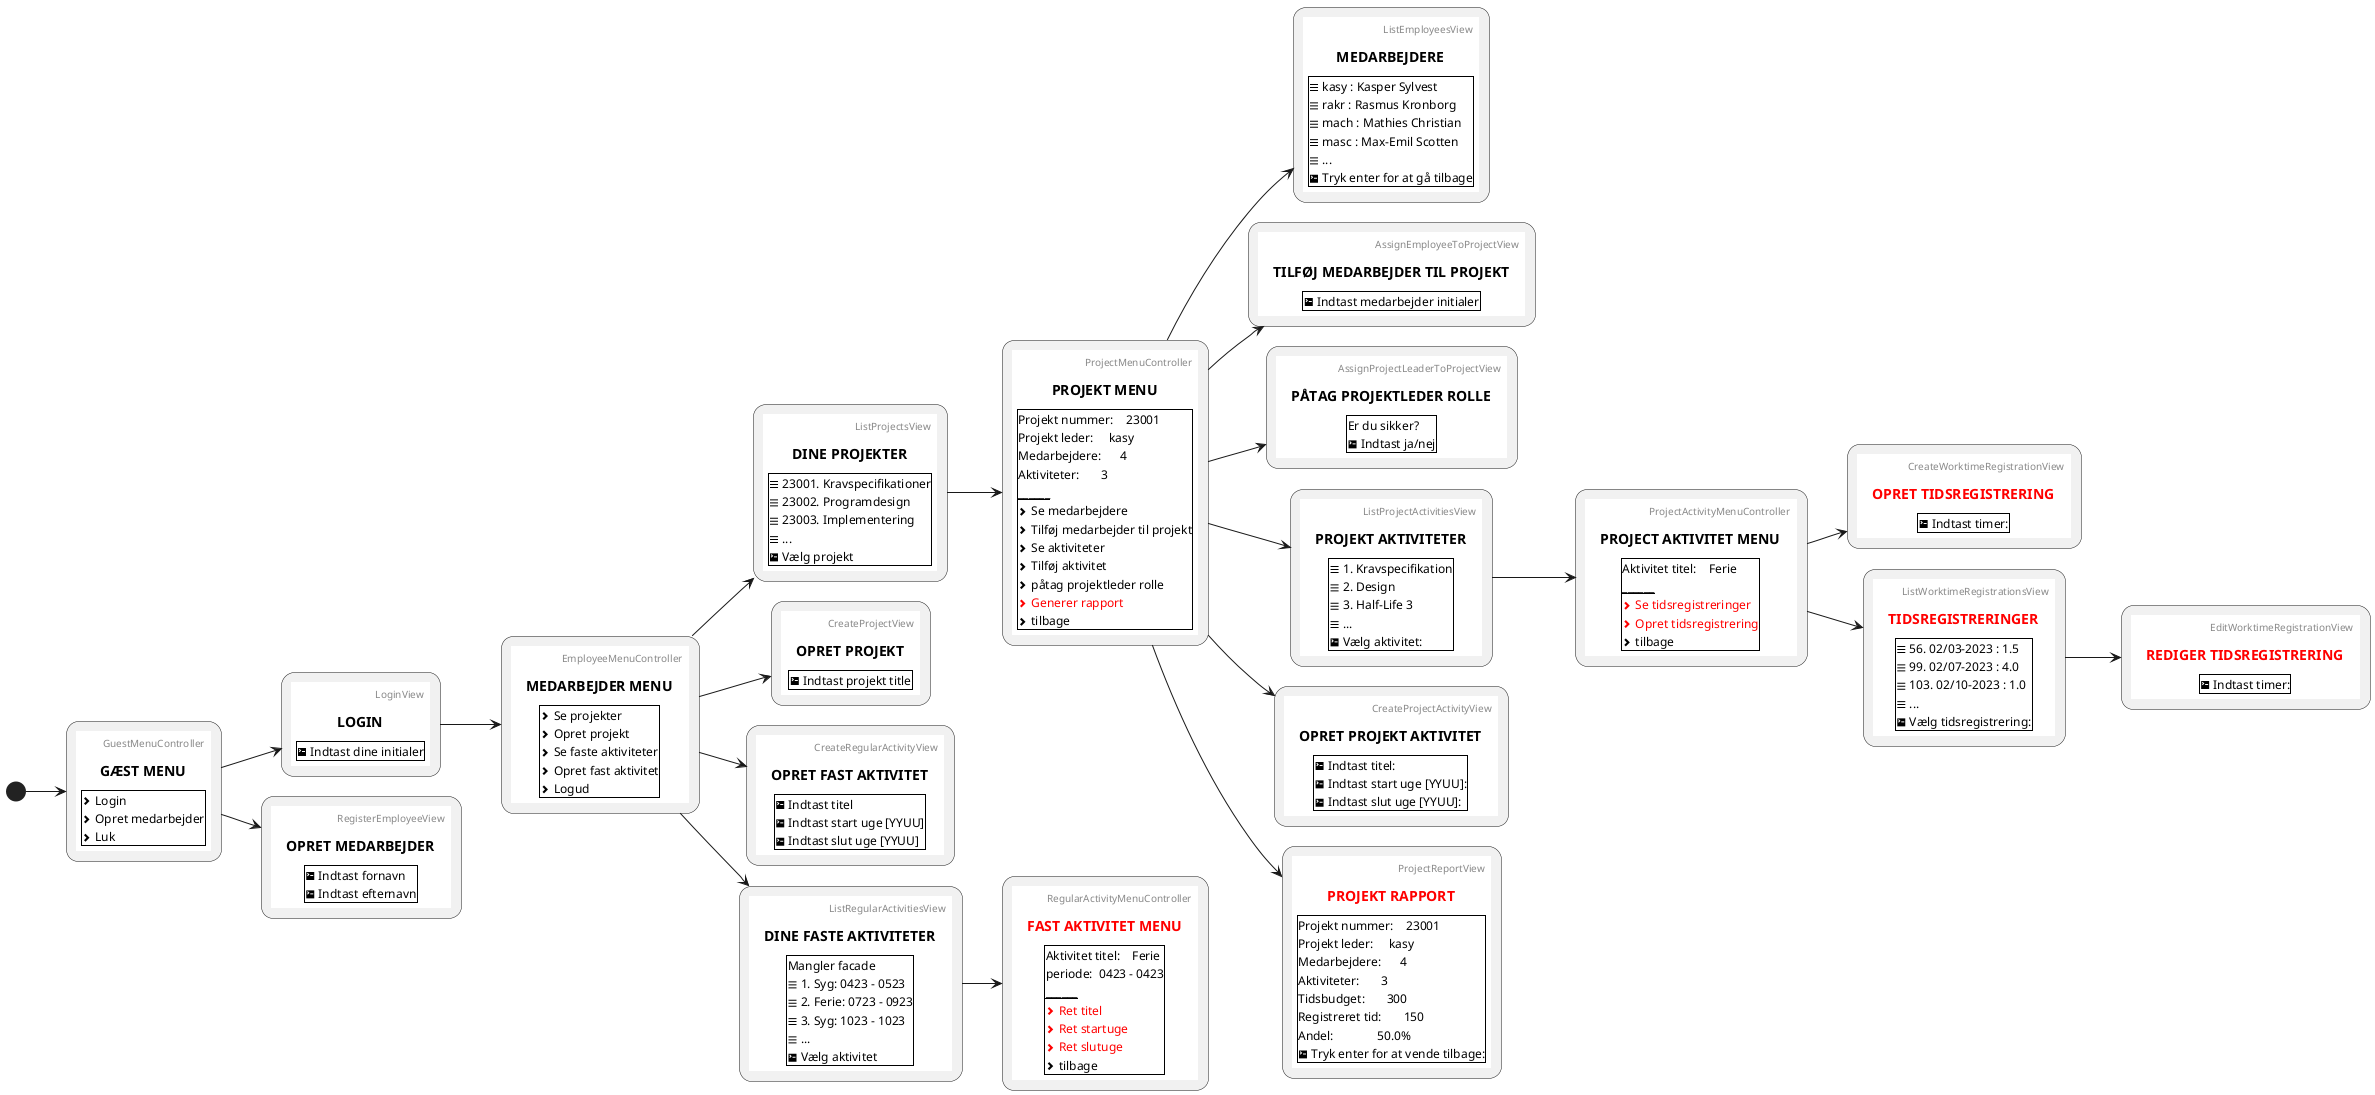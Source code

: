 @startuml
left to right direction
(*) --> "
{{
salt
{+
title GÆST MENU 
header GuestMenuController
<&chevron-right> Login
<&chevron-right> Opret medarbejder
<&chevron-right> Luk
}
}}
" as GuestMenuController

GuestMenuController --> "
{{
salt
{+
title LOGIN
header LoginView
<&terminal> Indtast dine initialer
}
}}
" as LoginView 

LoginView --> "
{{
salt
{+
title MEDARBEJDER MENU
header EmployeeMenuController
<&chevron-right> Se projekter
<&chevron-right> Opret projekt
<&chevron-right> Se faste aktiviteter
<&chevron-right> Opret fast aktivitet
<&chevron-right> Logud
}
}}
" as EmployeeMenuController

GuestMenuController --> "
{{
salt
{+
title OPRET MEDARBEJDER
header RegisterEmployeeView
<&terminal> Indtast fornavn
<&terminal> Indtast efternavn
}
}}
" as RegisterEmployeeView

EmployeeMenuController --> "
{{
salt
{+
title DINE PROJEKTER
header ListProjectsView
<&menu> 23001. Kravspecifikationer
<&menu> 23002. Programdesign
<&menu> 23003. Implementering
<&menu> ...
<&terminal> Vælg projekt
}
}}
" as ListProjectsView

ListProjectsView --> "
{{
salt
{+
title PROJEKT MENU
header ProjectMenuController
Projekt nummer:    23001
Projekt leder:     kasy
Medarbejdere:      4
Aktiviteter:       3
______________________________
<&chevron-right> Se medarbejdere
<&chevron-right> Tilføj medarbejder til projekt
<&chevron-right> Se aktiviteter
<&chevron-right> Tilføj aktivitet
<&chevron-right> påtag projektleder rolle
<color:Red><&chevron-right> Generer rapport
<&chevron-right> tilbage
}
}}
" as ProjectMenuController

EmployeeMenuController --> "
{{
salt
{+
title OPRET PROJEKT
header CreateProjectView
<&terminal> Indtast projekt title
}
}}
" as CreateProjectView

EmployeeMenuController --> "
{{
salt
{+
title OPRET FAST AKTIVITET
header CreateRegularActivityView
<&terminal> Indtast titel
<&terminal> Indtast start uge [YYUU]
<&terminal> Indtast slut uge [YYUU]
}
}}
" as CreateRegularActivityView

EmployeeMenuController --> "
{{
salt
{+
title DINE FASTE AKTIVITETER
header ListRegularActivitiesView
Mangler facade
<&menu> 1. Syg: 0423 - 0523
<&menu> 2. Ferie: 0723 - 0923
<&menu> 3. Syg: 1023 - 1023
<&menu> ...
<&terminal> Vælg aktivitet
}
}}
" as ListRegularActivitiesView

ListRegularActivitiesView --> "
{{
salt
{+
title <color:Red>FAST AKTIVITET MENU
header RegularActivityMenuController
Aktivitet titel:    Ferie
periode:  0423 - 0423
______________________________
<color:Red><&chevron-right> Ret titel
<color:Red><&chevron-right> Ret startuge
<color:Red><&chevron-right> Ret slutuge
<&chevron-right> tilbage
}
}}
" as RegularActivityMenuController

ProjectMenuController --> "
{{
salt
{+
title MEDARBEJDERE
header ListEmployeesView
<&menu> kasy : Kasper Sylvest
<&menu> rakr : Rasmus Kronborg
<&menu> mach : Mathies Christian
<&menu> masc : Max-Emil Scotten
<&menu> ...
<&terminal> Tryk enter for at gå tilbage
}
}}
" as ListEmployeesView

ProjectMenuController --> "
{{
salt
{+
title TILFØJ MEDARBEJDER TIL PROJEKT
header AssignEmployeeToProjectView
<&terminal> Indtast medarbejder initialer
}
}}
" as AssignEmployeeToProjectView

ProjectMenuController --> "
{{
salt
{+
title PÅTAG PROJEKTLEDER ROLLE
header AssignProjectLeaderToProjectView
Er du sikker?
<&terminal> Indtast ja/nej
}
}}
" as AssignProjectLeaderToProjectView

ProjectMenuController --> "
{{
salt
{+
title PROJEKT AKTIVITETER
header ListProjectActivitiesView
<&menu> 1. Kravspecifikation
<&menu> 2. Design
<&menu> 3. Half-Life 3
<&menu> ...
<&terminal> Vælg aktivitet:
}
}}
" as ListProjectActivitiesView

ProjectMenuController --> "
{{
salt
{+
title OPRET PROJEKT AKTIVITET
header CreateProjectActivityView
<&terminal> Indtast titel:
<&terminal> Indtast start uge [YYUU]:
<&terminal> Indtast slut uge [YYUU]:
}
}}
" as CreateProjectActivityView

ProjectMenuController --> "
{{
salt
{+
title <color:Red>PROJEKT RAPPORT
header ProjectReportView
Projekt nummer:    23001
Projekt leder:     kasy
Medarbejdere:      4
Aktiviteter:       3
Tidsbudget:       300
Registreret tid:       150
Andel:              50.0%
<&terminal> Tryk enter for at vende tilbage:
}
}}
" as ProjectReportView

ListProjectActivitiesView --> "
{{
salt
{+
title PROJECT AKTIVITET MENU
header ProjectActivityMenuController
Aktivitet titel:    Ferie
______________________________
<color:Red><&chevron-right> Se tidsregistreringer
<color:Red><&chevron-right> Opret tidsregistrering
<&chevron-right> tilbage
}
}}
" as ProjectActivityMenuController

ProjectActivityMenuController --> "
{{
salt
{+
title <color:Red>OPRET TIDSREGISTRERING
header CreateWorktimeRegistrationView
<&terminal> Indtast timer:
}
}}
" as CreateWorktimeRegistrationView

ProjectActivityMenuController --> "
{{
salt
{+
title <color:Red>TIDSREGISTRERINGER
header ListWorktimeRegistrationsView
<&menu> 56. 02/03-2023 : 1.5
<&menu> 99. 02/07-2023 : 4.0
<&menu> 103. 02/10-2023 : 1.0
<&menu> ...
<&terminal> Vælg tidsregistrering:
}
}}
" as ListWorktimeRegistrationsView

ListWorktimeRegistrationsView --> "
{{
salt
{+
title <color:Red>REDIGER TIDSREGISTRERING
header EditWorktimeRegistrationView
<&terminal> Indtast timer:
}
}}
" as EditWorktimeRegistrationView

@enduml

